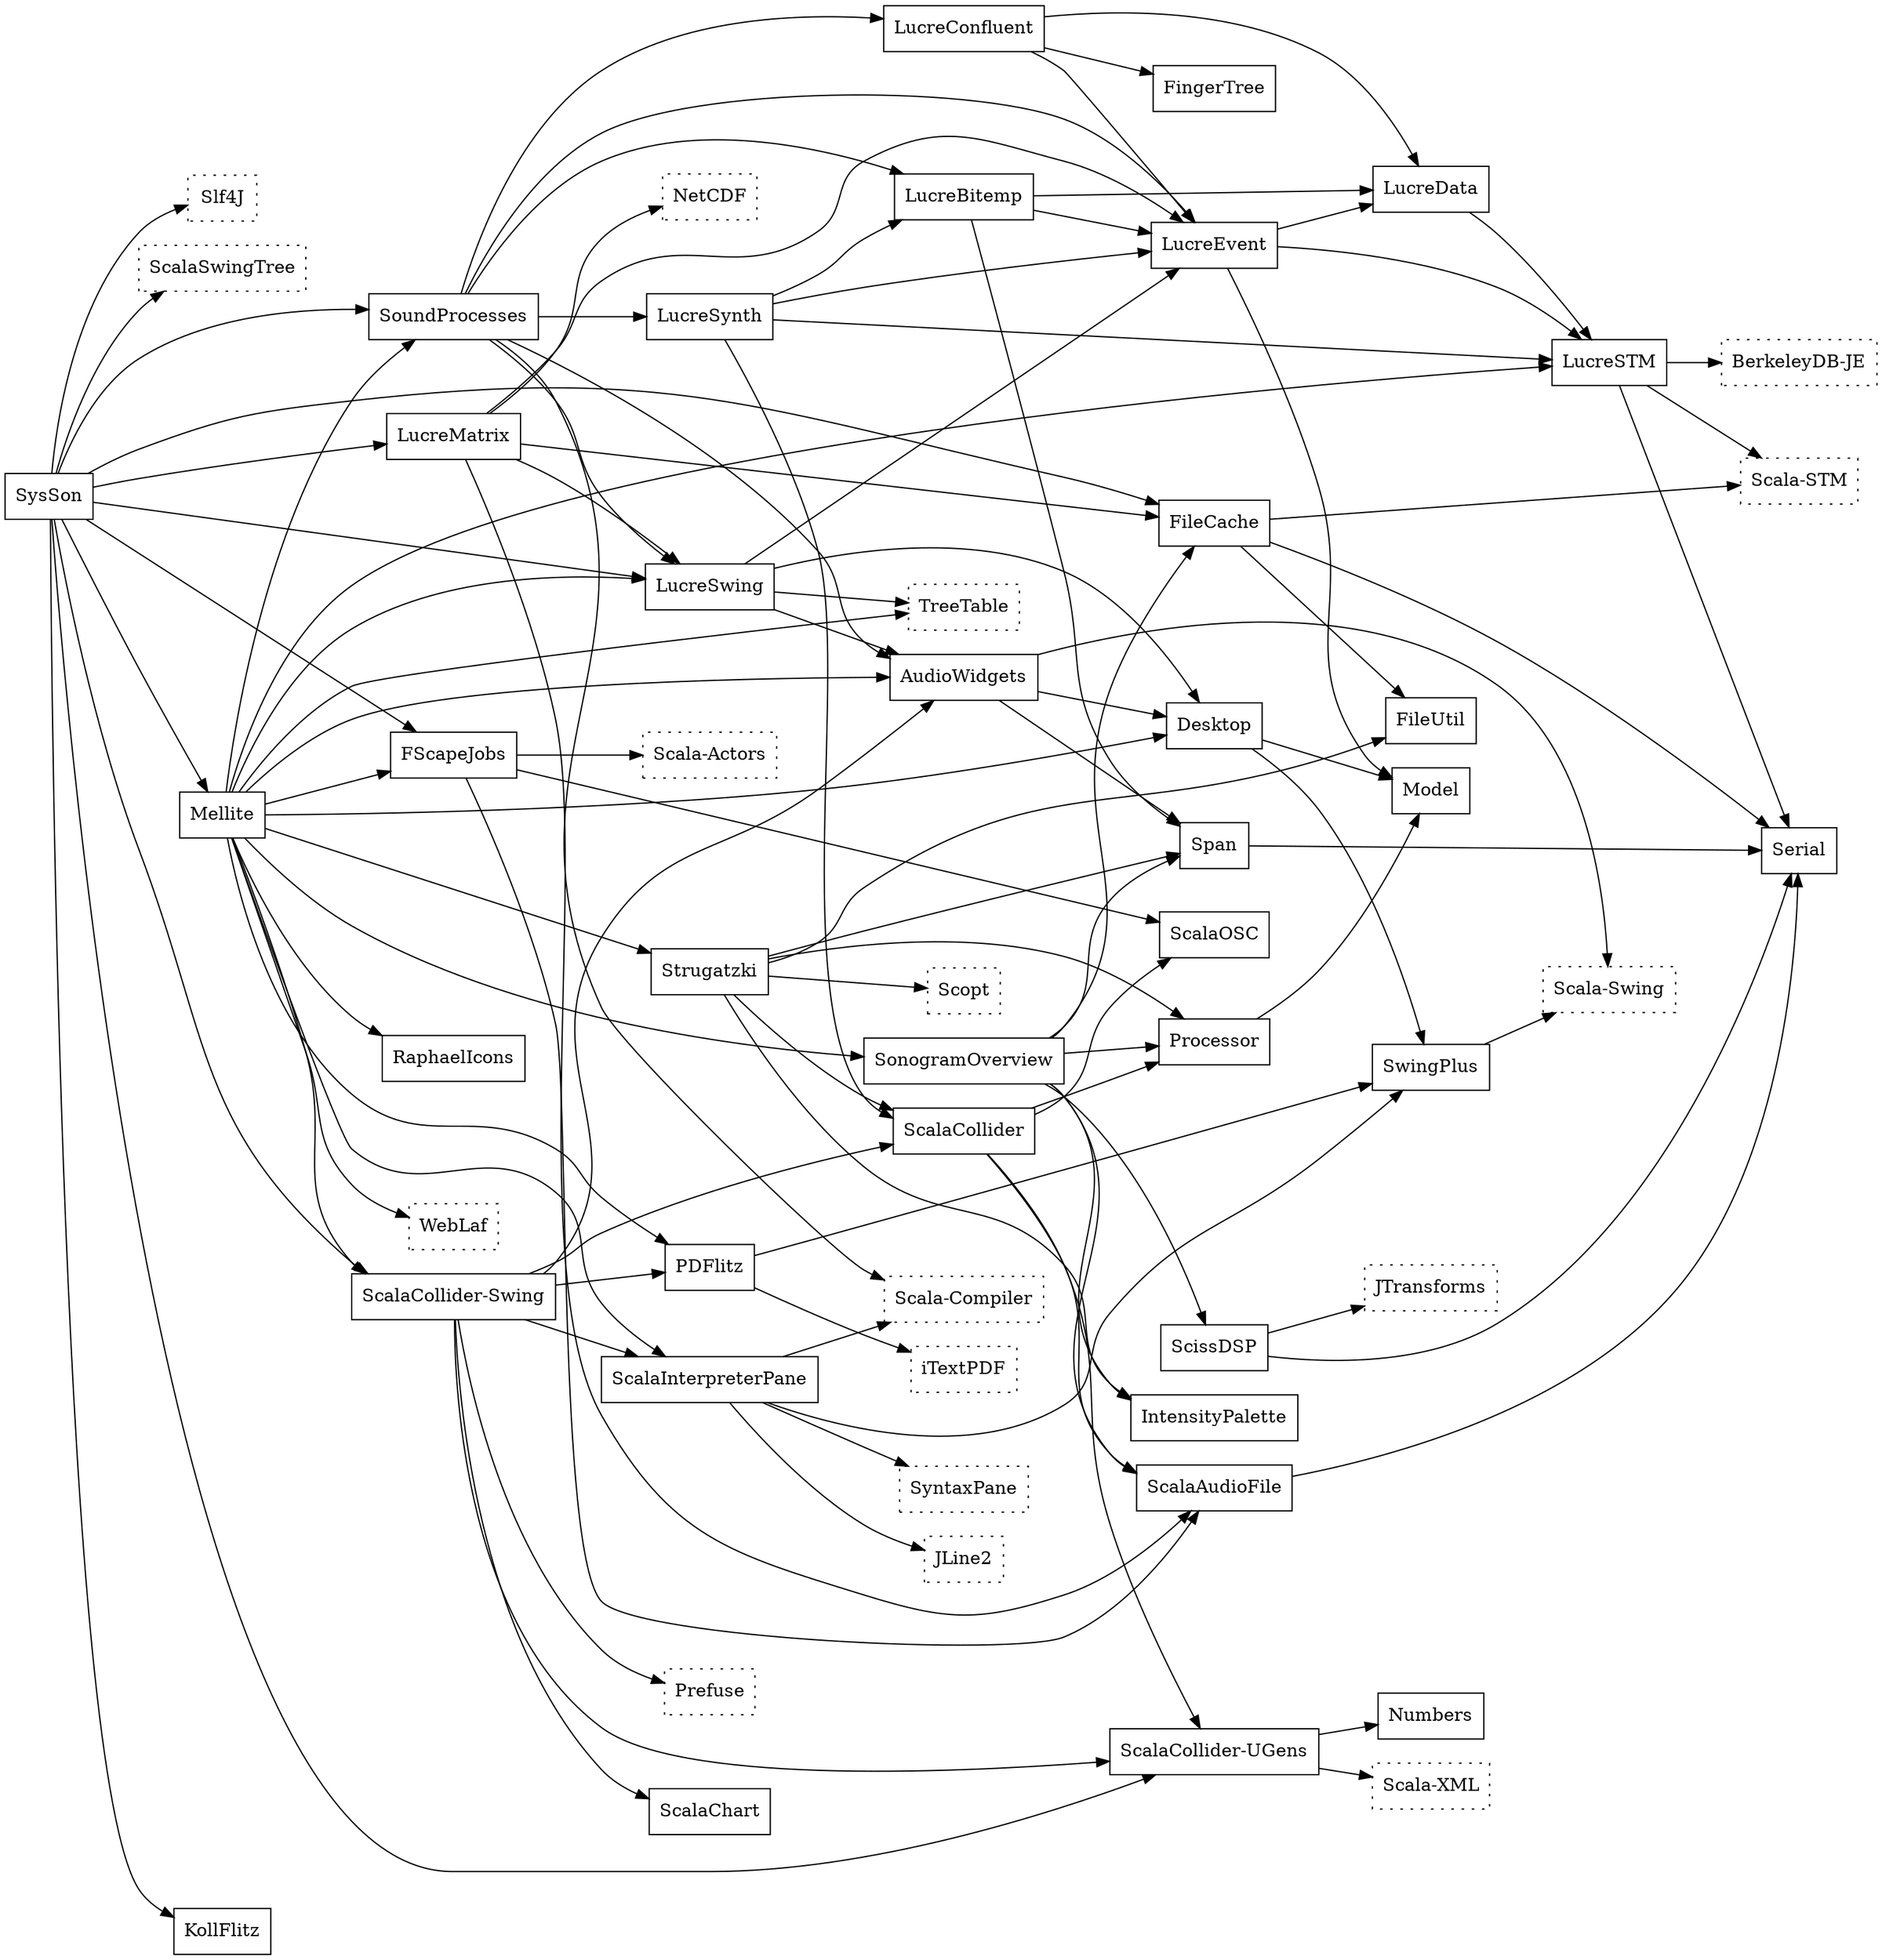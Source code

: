 digraph "dependency-graph" {
    graph[rankdir="LR"]
    node [
        shape="record"
    ]
    edge [
        arrowtail="none"
    ]
    "Slf4J"          [style=dotted];
    "NetCDF"         [style=dotted];
    "Prefuse"        [style=dotted];
    "TreeTable"      [style=dotted];
    "WebLaf"         [style=dotted];
    "iTextPDF"       [style=dotted];
    "JTransforms"    [style=dotted];
    "Scopt"          [style=dotted];
    "Scala-Swing"    [style=dotted];
    "Scala-XML"      [style=dotted];
    "Scala-Actors"   [style=dotted];
    "SyntaxPane"     [style=dotted];
    "Scala-STM"      [style=dotted];
    "Scala-Compiler" [style=dotted];
    "JLine2"         [style=dotted];
    "BerkeleyDB-JE"  [style=dotted];
    "ScalaSwingTree" [style=dotted];
    "SysSon" -> "FileCache"
    "SysSon" -> "FScapeJobs"
    "SysSon" -> "KollFlitz"
    "SysSon" -> "LucreMatrix"
    "SysSon" -> "LucreSwing"
    "SysSon" -> "Mellite"
    "SysSon" -> "ScalaCollider-Swing"
    "SysSon" -> "ScalaCollider-UGens"
    "SysSon" -> "ScalaSwingTree"
    "SysSon" -> "Slf4J"
    "SysSon" -> "SoundProcesses"
    "LucreMatrix" -> "FileCache"
    "LucreMatrix" -> "NetCDF"
    "LucreMatrix" -> "LucreSwing"
    "LucreMatrix" -> "LucreEvent"
    "LucreMatrix" -> "ScalaAudioFile"
    "ScalaCollider" -> "ScalaCollider-UGens"
    "ScalaCollider" -> "Processor"
    "ScalaCollider" -> "ScalaAudioFile"
    "ScalaCollider" -> "ScalaOSC"
    "ScalaCollider-Swing" -> "ScalaCollider"
    "ScalaCollider-Swing" -> "ScalaCollider-UGens"
    "ScalaCollider-Swing" -> "ScalaChart"
    "ScalaCollider-Swing" -> "PDFlitz"
    "ScalaCollider-Swing" -> "Prefuse"
    "ScalaCollider-Swing" -> "ScalaInterpreterPane"
    "ScalaCollider-Swing" -> "AudioWidgets"
    "Mellite" -> "SoundProcesses"
    "Mellite" -> "PDFlitz"
    "Mellite" -> "RaphaelIcons"
    "Mellite" -> "SonogramOverview"
    "Mellite" -> "Desktop"
    "Mellite" -> "AudioWidgets"
    "Mellite" -> "ScalaCollider-Swing"
    "Mellite" -> "Strugatzki"
    "Mellite" -> "FScapeJobs"
    "Mellite" -> "ScalaInterpreterPane"
    "Mellite" -> "LucreSwing"
    "Mellite" -> "LucreSTM"
    "Mellite" -> "TreeTable"
    "Mellite" -> "WebLaf"
    "SoundProcesses" -> "LucreSynth"
    "SoundProcesses" -> "LucreConfluent"
    "SoundProcesses" -> "LucreBitemp"
    "SoundProcesses" -> "AudioWidgets"
    "SoundProcesses" -> "LucreSwing"
    "SoundProcesses" -> "LucreEvent"
    "SoundProcesses" -> "Scala-Compiler"
    "LucreConfluent" -> "FingerTree"
    "LucreConfluent" -> "LucreData"
    "LucreConfluent" -> "LucreEvent"
    "LucreSynth" -> "LucreBitemp"
    "LucreSynth" -> "ScalaCollider"
    "LucreSynth" -> "LucreSTM"
    "LucreSynth" -> "LucreEvent"
    "PDFlitz" -> "iTextPDF"
    "PDFlitz" -> "SwingPlus"
    "SonogramOverview" -> "FileCache"
    "SonogramOverview" -> "ScissDSP"
    "SonogramOverview" -> "IntensityPalette"
    "SonogramOverview" -> "Processor"
    "SonogramOverview" -> "ScalaAudioFile"
    "SonogramOverview" -> "Span"
    "ScissDSP" -> "JTransforms"
    "ScissDSP" -> "Serial"
    "Strugatzki" -> "ScalaCollider"
    "Strugatzki" -> "Scopt"
    "Strugatzki" -> "IntensityPalette"
    "Strugatzki" -> "Span"
    "Strugatzki" -> "Processor"
    "Strugatzki" -> "FileUtil"
    "AudioWidgets" -> "Span"
    "AudioWidgets" -> "Desktop"
    "AudioWidgets" -> "Scala-Swing"
    "LucreBitemp" -> "Span"
    "LucreBitemp" -> "LucreEvent"
    "LucreBitemp" -> "LucreData"
    "ScalaCollider-UGens" -> "Numbers"
    "ScalaCollider-UGens" -> "Scala-XML"
    "FScapeJobs" -> "Scala-Actors"
    "FScapeJobs" -> "ScalaAudioFile"
    "FScapeJobs" -> "ScalaOSC"
    "ScalaInterpreterPane" -> "SyntaxPane"
    "ScalaInterpreterPane" -> "SwingPlus"
    "ScalaInterpreterPane" -> "Scala-Compiler"
    "ScalaInterpreterPane" -> "JLine2"
    "FileCache" -> "FileUtil"
    "FileCache" -> "Serial"
    "FileCache" -> "Scala-STM"
    "LucreSTM" -> "BerkeleyDB-JE"
    "LucreSTM" -> "Serial"
    "LucreSTM" -> "Scala-STM"
    "LucreEvent" -> "LucreSTM"
    "LucreEvent" -> "Model"
    "LucreEvent" -> "LucreData"
    "LucreData" -> "LucreSTM"
    "LucreSwing" -> "TreeTable"
    "LucreSwing" -> "AudioWidgets"
    "LucreSwing" -> "Desktop"
    "LucreSwing" -> "LucreEvent"
    "Desktop" -> "SwingPlus"
    "Desktop" -> "Model"
    "SwingPlus" -> "Scala-Swing"
    "Processor" -> "Model"
    "Span" -> "Serial"
    "ScalaAudioFile" -> "Serial"
}